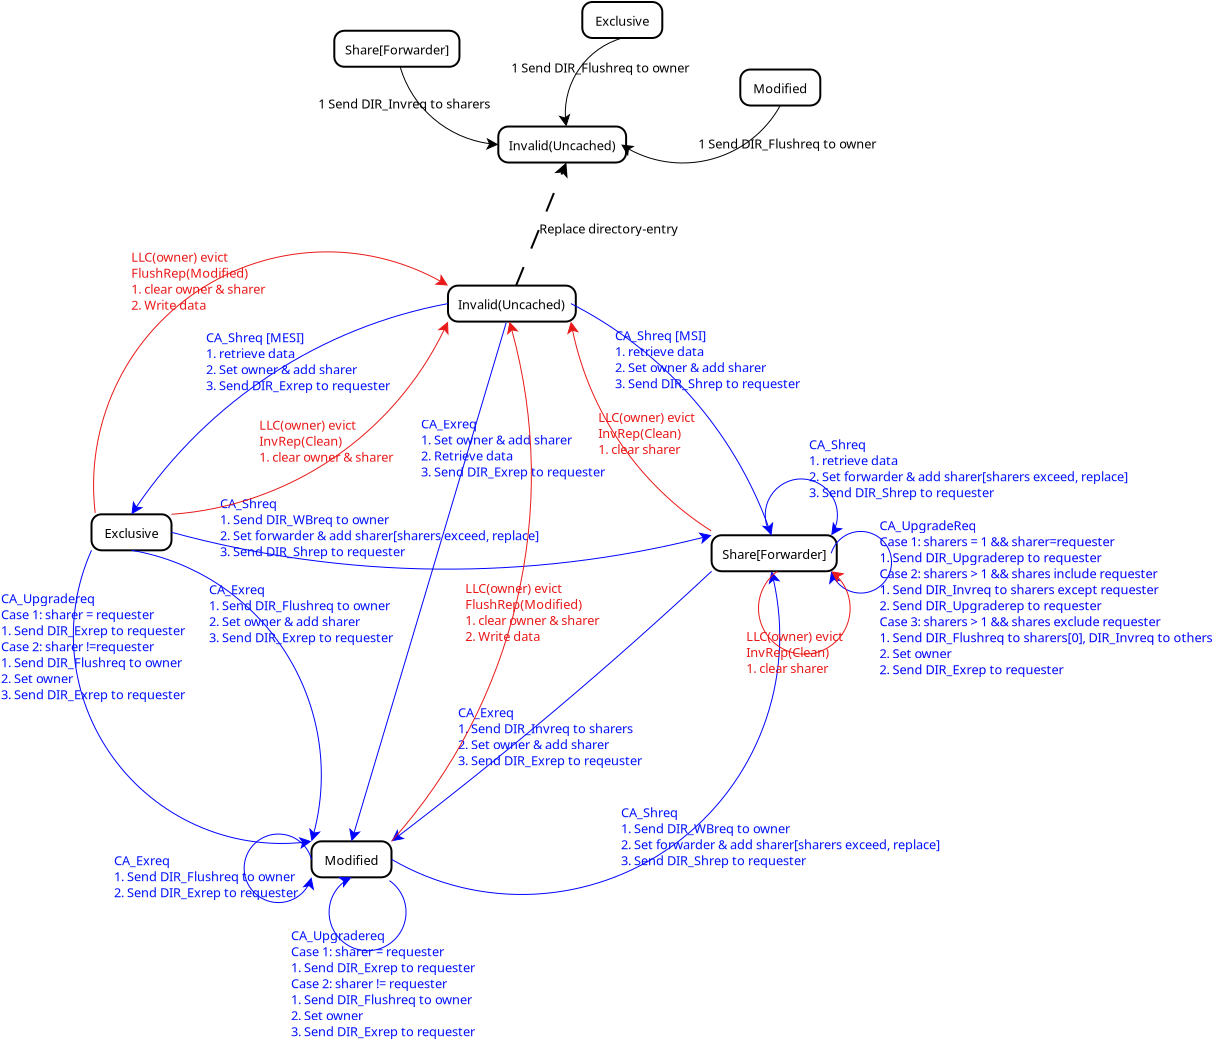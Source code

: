 <?xml version="1.0" encoding="UTF-8"?>
<dia:diagram xmlns:dia="http://www.lysator.liu.se/~alla/dia/">
  <dia:layer name="背景" visible="true" active="true">
    <dia:object type="UML - State" version="0" id="O0">
      <dia:attribute name="obj_pos">
        <dia:point val="23.175,1.385"/>
      </dia:attribute>
      <dia:attribute name="obj_bb">
        <dia:rectangle val="23.125,1.335;29.37,3.235"/>
      </dia:attribute>
      <dia:attribute name="meta">
        <dia:composite type="dict"/>
      </dia:attribute>
      <dia:attribute name="elem_corner">
        <dia:point val="23.175,1.385"/>
      </dia:attribute>
      <dia:attribute name="elem_width">
        <dia:real val="6.145"/>
      </dia:attribute>
      <dia:attribute name="elem_height">
        <dia:real val="1.8"/>
      </dia:attribute>
      <dia:attribute name="line_colour">
        <dia:color val="#000000"/>
      </dia:attribute>
      <dia:attribute name="fill_colour">
        <dia:color val="#ffffff"/>
      </dia:attribute>
      <dia:attribute name="text">
        <dia:composite type="text">
          <dia:attribute name="string">
            <dia:string>#Invalid(Uncached)#</dia:string>
          </dia:attribute>
          <dia:attribute name="font">
            <dia:font family="sans" style="0" name="Helvetica"/>
          </dia:attribute>
          <dia:attribute name="height">
            <dia:real val="0.8"/>
          </dia:attribute>
          <dia:attribute name="pos">
            <dia:point val="26.247,2.525"/>
          </dia:attribute>
          <dia:attribute name="color">
            <dia:color val="#000000"/>
          </dia:attribute>
          <dia:attribute name="alignment">
            <dia:enum val="1"/>
          </dia:attribute>
        </dia:composite>
      </dia:attribute>
      <dia:attribute name="entry_action">
        <dia:string>##</dia:string>
      </dia:attribute>
      <dia:attribute name="do_action">
        <dia:string>##</dia:string>
      </dia:attribute>
      <dia:attribute name="exit_action">
        <dia:string>##</dia:string>
      </dia:attribute>
    </dia:object>
    <dia:object type="UML - State" version="0" id="O1">
      <dia:attribute name="obj_pos">
        <dia:point val="5.35,12.82"/>
      </dia:attribute>
      <dia:attribute name="obj_bb">
        <dia:rectangle val="5.3,12.77;9.4,14.67"/>
      </dia:attribute>
      <dia:attribute name="meta">
        <dia:composite type="dict"/>
      </dia:attribute>
      <dia:attribute name="elem_corner">
        <dia:point val="5.35,12.82"/>
      </dia:attribute>
      <dia:attribute name="elem_width">
        <dia:real val="4"/>
      </dia:attribute>
      <dia:attribute name="elem_height">
        <dia:real val="1.8"/>
      </dia:attribute>
      <dia:attribute name="line_colour">
        <dia:color val="#000000"/>
      </dia:attribute>
      <dia:attribute name="fill_colour">
        <dia:color val="#ffffff"/>
      </dia:attribute>
      <dia:attribute name="text">
        <dia:composite type="text">
          <dia:attribute name="string">
            <dia:string>#Exclusive#</dia:string>
          </dia:attribute>
          <dia:attribute name="font">
            <dia:font family="sans" style="0" name="Helvetica"/>
          </dia:attribute>
          <dia:attribute name="height">
            <dia:real val="0.8"/>
          </dia:attribute>
          <dia:attribute name="pos">
            <dia:point val="7.35,13.96"/>
          </dia:attribute>
          <dia:attribute name="color">
            <dia:color val="#000000"/>
          </dia:attribute>
          <dia:attribute name="alignment">
            <dia:enum val="1"/>
          </dia:attribute>
        </dia:composite>
      </dia:attribute>
      <dia:attribute name="entry_action">
        <dia:string>##</dia:string>
      </dia:attribute>
      <dia:attribute name="do_action">
        <dia:string>##</dia:string>
      </dia:attribute>
      <dia:attribute name="exit_action">
        <dia:string>##</dia:string>
      </dia:attribute>
    </dia:object>
    <dia:object type="UML - State" version="0" id="O2">
      <dia:attribute name="obj_pos">
        <dia:point val="16.35,29.17"/>
      </dia:attribute>
      <dia:attribute name="obj_bb">
        <dia:rectangle val="16.3,29.12;20.4,31.02"/>
      </dia:attribute>
      <dia:attribute name="meta">
        <dia:composite type="dict"/>
      </dia:attribute>
      <dia:attribute name="elem_corner">
        <dia:point val="16.35,29.17"/>
      </dia:attribute>
      <dia:attribute name="elem_width">
        <dia:real val="4"/>
      </dia:attribute>
      <dia:attribute name="elem_height">
        <dia:real val="1.8"/>
      </dia:attribute>
      <dia:attribute name="line_colour">
        <dia:color val="#000000"/>
      </dia:attribute>
      <dia:attribute name="fill_colour">
        <dia:color val="#ffffff"/>
      </dia:attribute>
      <dia:attribute name="text">
        <dia:composite type="text">
          <dia:attribute name="string">
            <dia:string>#Modified#</dia:string>
          </dia:attribute>
          <dia:attribute name="font">
            <dia:font family="sans" style="0" name="Helvetica"/>
          </dia:attribute>
          <dia:attribute name="height">
            <dia:real val="0.8"/>
          </dia:attribute>
          <dia:attribute name="pos">
            <dia:point val="18.35,30.31"/>
          </dia:attribute>
          <dia:attribute name="color">
            <dia:color val="#000000"/>
          </dia:attribute>
          <dia:attribute name="alignment">
            <dia:enum val="1"/>
          </dia:attribute>
        </dia:composite>
      </dia:attribute>
      <dia:attribute name="entry_action">
        <dia:string>##</dia:string>
      </dia:attribute>
      <dia:attribute name="do_action">
        <dia:string>##</dia:string>
      </dia:attribute>
      <dia:attribute name="exit_action">
        <dia:string>##</dia:string>
      </dia:attribute>
    </dia:object>
    <dia:object type="Standard - Text" version="1" id="O3">
      <dia:attribute name="obj_pos">
        <dia:point val="21.825,8.535"/>
      </dia:attribute>
      <dia:attribute name="obj_bb">
        <dia:rectangle val="21.825,7.895;30.848,11.068"/>
      </dia:attribute>
      <dia:attribute name="text">
        <dia:composite type="text">
          <dia:attribute name="string">
            <dia:string>#CA_Exreq
1. Set owner &amp; add sharer
2. Retrieve data
3. Send DIR_Exrep to requester#</dia:string>
          </dia:attribute>
          <dia:attribute name="font">
            <dia:font family="sans" style="0" name="Helvetica"/>
          </dia:attribute>
          <dia:attribute name="height">
            <dia:real val="0.8"/>
          </dia:attribute>
          <dia:attribute name="pos">
            <dia:point val="21.825,8.535"/>
          </dia:attribute>
          <dia:attribute name="color">
            <dia:color val="#0011ff"/>
          </dia:attribute>
          <dia:attribute name="alignment">
            <dia:enum val="0"/>
          </dia:attribute>
        </dia:composite>
      </dia:attribute>
      <dia:attribute name="valign">
        <dia:enum val="3"/>
      </dia:attribute>
    </dia:object>
    <dia:object type="UML - State" version="0" id="O4">
      <dia:attribute name="obj_pos">
        <dia:point val="36.355,13.867"/>
      </dia:attribute>
      <dia:attribute name="obj_bb">
        <dia:rectangle val="36.305,13.818;42.388,15.717"/>
      </dia:attribute>
      <dia:attribute name="meta">
        <dia:composite type="dict"/>
      </dia:attribute>
      <dia:attribute name="elem_corner">
        <dia:point val="36.355,13.867"/>
      </dia:attribute>
      <dia:attribute name="elem_width">
        <dia:real val="5.982"/>
      </dia:attribute>
      <dia:attribute name="elem_height">
        <dia:real val="1.8"/>
      </dia:attribute>
      <dia:attribute name="line_colour">
        <dia:color val="#000000"/>
      </dia:attribute>
      <dia:attribute name="fill_colour">
        <dia:color val="#ffffff"/>
      </dia:attribute>
      <dia:attribute name="text">
        <dia:composite type="text">
          <dia:attribute name="string">
            <dia:string>#Share[Forwarder]#</dia:string>
          </dia:attribute>
          <dia:attribute name="font">
            <dia:font family="sans" style="0" name="Helvetica"/>
          </dia:attribute>
          <dia:attribute name="height">
            <dia:real val="0.8"/>
          </dia:attribute>
          <dia:attribute name="pos">
            <dia:point val="39.346,15.008"/>
          </dia:attribute>
          <dia:attribute name="color">
            <dia:color val="#000000"/>
          </dia:attribute>
          <dia:attribute name="alignment">
            <dia:enum val="1"/>
          </dia:attribute>
        </dia:composite>
      </dia:attribute>
      <dia:attribute name="entry_action">
        <dia:string>##</dia:string>
      </dia:attribute>
      <dia:attribute name="do_action">
        <dia:string>##</dia:string>
      </dia:attribute>
      <dia:attribute name="exit_action">
        <dia:string>##</dia:string>
      </dia:attribute>
    </dia:object>
    <dia:object type="Standard - Line" version="0" id="O5">
      <dia:attribute name="obj_pos">
        <dia:point val="25.969,3.234"/>
      </dia:attribute>
      <dia:attribute name="obj_bb">
        <dia:rectangle val="18.213,3.203;26.0,29.224"/>
      </dia:attribute>
      <dia:attribute name="conn_endpoints">
        <dia:point val="25.969,3.234"/>
        <dia:point val="18.35,29.17"/>
      </dia:attribute>
      <dia:attribute name="numcp">
        <dia:int val="1"/>
      </dia:attribute>
      <dia:attribute name="line_color">
        <dia:color val="#0004ff"/>
      </dia:attribute>
      <dia:attribute name="line_width">
        <dia:real val="0.05"/>
      </dia:attribute>
      <dia:attribute name="end_arrow">
        <dia:enum val="22"/>
      </dia:attribute>
      <dia:attribute name="end_arrow_length">
        <dia:real val="0.5"/>
      </dia:attribute>
      <dia:attribute name="end_arrow_width">
        <dia:real val="0.5"/>
      </dia:attribute>
      <dia:connections>
        <dia:connection handle="0" to="O0" connection="8"/>
        <dia:connection handle="1" to="O2" connection="1"/>
      </dia:connections>
    </dia:object>
    <dia:object type="Standard - Arc" version="0" id="O6">
      <dia:attribute name="obj_pos">
        <dia:point val="7.35,14.62"/>
      </dia:attribute>
      <dia:attribute name="obj_bb">
        <dia:rectangle val="7.316,14.586;16.867,29.204"/>
      </dia:attribute>
      <dia:attribute name="conn_endpoints">
        <dia:point val="7.35,14.62"/>
        <dia:point val="16.35,29.17"/>
      </dia:attribute>
      <dia:attribute name="arc_color">
        <dia:color val="#0004ff"/>
      </dia:attribute>
      <dia:attribute name="curve_distance">
        <dia:real val="-3.865"/>
      </dia:attribute>
      <dia:attribute name="line_width">
        <dia:real val="0.05"/>
      </dia:attribute>
      <dia:attribute name="end_arrow">
        <dia:enum val="22"/>
      </dia:attribute>
      <dia:attribute name="end_arrow_length">
        <dia:real val="0.5"/>
      </dia:attribute>
      <dia:attribute name="end_arrow_width">
        <dia:real val="0.5"/>
      </dia:attribute>
      <dia:connections>
        <dia:connection handle="0" to="O1" connection="6"/>
        <dia:connection handle="1" to="O2" connection="0"/>
      </dia:connections>
    </dia:object>
    <dia:object type="Standard - Text" version="1" id="O7">
      <dia:attribute name="obj_pos">
        <dia:point val="11.225,16.812"/>
      </dia:attribute>
      <dia:attribute name="obj_bb">
        <dia:rectangle val="11.225,16.172;20.247,19.345"/>
      </dia:attribute>
      <dia:attribute name="text">
        <dia:composite type="text">
          <dia:attribute name="string">
            <dia:string>#CA_Exreq
1. Send DIR_Flushreq to owner
2. Set owner &amp; add sharer
3. Send DIR_Exrep to requester#</dia:string>
          </dia:attribute>
          <dia:attribute name="font">
            <dia:font family="sans" style="0" name="Helvetica"/>
          </dia:attribute>
          <dia:attribute name="height">
            <dia:real val="0.8"/>
          </dia:attribute>
          <dia:attribute name="pos">
            <dia:point val="11.225,16.812"/>
          </dia:attribute>
          <dia:attribute name="color">
            <dia:color val="#0011ff"/>
          </dia:attribute>
          <dia:attribute name="alignment">
            <dia:enum val="0"/>
          </dia:attribute>
        </dia:composite>
      </dia:attribute>
      <dia:attribute name="valign">
        <dia:enum val="3"/>
      </dia:attribute>
    </dia:object>
    <dia:object type="Standard - Arc" version="0" id="O8">
      <dia:attribute name="obj_pos">
        <dia:point val="16.35,30.07"/>
      </dia:attribute>
      <dia:attribute name="obj_bb">
        <dia:rectangle val="12.957,28.781;16.485,32.259"/>
      </dia:attribute>
      <dia:attribute name="conn_endpoints">
        <dia:point val="16.35,30.07"/>
        <dia:point val="16.35,30.97"/>
      </dia:attribute>
      <dia:attribute name="arc_color">
        <dia:color val="#0004ff"/>
      </dia:attribute>
      <dia:attribute name="curve_distance">
        <dia:real val="3.367"/>
      </dia:attribute>
      <dia:attribute name="line_width">
        <dia:real val="0.05"/>
      </dia:attribute>
      <dia:attribute name="end_arrow">
        <dia:enum val="22"/>
      </dia:attribute>
      <dia:attribute name="end_arrow_length">
        <dia:real val="0.5"/>
      </dia:attribute>
      <dia:attribute name="end_arrow_width">
        <dia:real val="0.5"/>
      </dia:attribute>
      <dia:connections>
        <dia:connection handle="0" to="O2" connection="3"/>
        <dia:connection handle="1" to="O2" connection="5"/>
      </dia:connections>
    </dia:object>
    <dia:object type="Standard - Text" version="1" id="O9">
      <dia:attribute name="obj_pos">
        <dia:point val="6.475,30.363"/>
      </dia:attribute>
      <dia:attribute name="obj_bb">
        <dia:rectangle val="6.475,29.723;15.498,32.095"/>
      </dia:attribute>
      <dia:attribute name="text">
        <dia:composite type="text">
          <dia:attribute name="string">
            <dia:string>#CA_Exreq
1. Send DIR_Flushreq to owner
2. Send DIR_Exrep to requester#</dia:string>
          </dia:attribute>
          <dia:attribute name="font">
            <dia:font family="sans" style="0" name="Helvetica"/>
          </dia:attribute>
          <dia:attribute name="height">
            <dia:real val="0.8"/>
          </dia:attribute>
          <dia:attribute name="pos">
            <dia:point val="6.475,30.363"/>
          </dia:attribute>
          <dia:attribute name="color">
            <dia:color val="#0011ff"/>
          </dia:attribute>
          <dia:attribute name="alignment">
            <dia:enum val="0"/>
          </dia:attribute>
        </dia:composite>
      </dia:attribute>
      <dia:attribute name="valign">
        <dia:enum val="3"/>
      </dia:attribute>
    </dia:object>
    <dia:object type="Standard - Arc" version="0" id="O10">
      <dia:attribute name="obj_pos">
        <dia:point val="36.355,15.668"/>
      </dia:attribute>
      <dia:attribute name="obj_bb">
        <dia:rectangle val="20.315,15.632;36.39,29.205"/>
      </dia:attribute>
      <dia:attribute name="conn_endpoints">
        <dia:point val="36.355,15.668"/>
        <dia:point val="20.35,29.17"/>
      </dia:attribute>
      <dia:attribute name="arc_color">
        <dia:color val="#0004ff"/>
      </dia:attribute>
      <dia:attribute name="curve_distance">
        <dia:real val="-0.264"/>
      </dia:attribute>
      <dia:attribute name="line_width">
        <dia:real val="0.05"/>
      </dia:attribute>
      <dia:attribute name="end_arrow">
        <dia:enum val="22"/>
      </dia:attribute>
      <dia:attribute name="end_arrow_length">
        <dia:real val="0.5"/>
      </dia:attribute>
      <dia:attribute name="end_arrow_width">
        <dia:real val="0.5"/>
      </dia:attribute>
      <dia:connections>
        <dia:connection handle="0" to="O4" connection="5"/>
        <dia:connection handle="1" to="O2" connection="2"/>
      </dia:connections>
    </dia:object>
    <dia:object type="Standard - Text" version="1" id="O11">
      <dia:attribute name="obj_pos">
        <dia:point val="23.675,22.962"/>
      </dia:attribute>
      <dia:attribute name="obj_bb">
        <dia:rectangle val="23.675,22.323;32.697,25.495"/>
      </dia:attribute>
      <dia:attribute name="text">
        <dia:composite type="text">
          <dia:attribute name="string">
            <dia:string>#CA_Exreq
1. Send DIR_Invreq to sharers
2. Set owner &amp; add sharer
3. Send DIR_Exrep to reqeuster#</dia:string>
          </dia:attribute>
          <dia:attribute name="font">
            <dia:font family="sans" style="0" name="Helvetica"/>
          </dia:attribute>
          <dia:attribute name="height">
            <dia:real val="0.8"/>
          </dia:attribute>
          <dia:attribute name="pos">
            <dia:point val="23.675,22.962"/>
          </dia:attribute>
          <dia:attribute name="color">
            <dia:color val="#0011ff"/>
          </dia:attribute>
          <dia:attribute name="alignment">
            <dia:enum val="0"/>
          </dia:attribute>
        </dia:composite>
      </dia:attribute>
      <dia:attribute name="valign">
        <dia:enum val="3"/>
      </dia:attribute>
    </dia:object>
    <dia:object type="Standard - Arc" version="0" id="O12">
      <dia:attribute name="obj_pos">
        <dia:point val="9.35,13.72"/>
      </dia:attribute>
      <dia:attribute name="obj_bb">
        <dia:rectangle val="9.325,13.695;36.38,15.588"/>
      </dia:attribute>
      <dia:attribute name="conn_endpoints">
        <dia:point val="9.35,13.72"/>
        <dia:point val="36.355,13.867"/>
      </dia:attribute>
      <dia:attribute name="arc_color">
        <dia:color val="#0004ff"/>
      </dia:attribute>
      <dia:attribute name="curve_distance">
        <dia:real val="1.769"/>
      </dia:attribute>
      <dia:attribute name="line_width">
        <dia:real val="0.05"/>
      </dia:attribute>
      <dia:attribute name="end_arrow">
        <dia:enum val="22"/>
      </dia:attribute>
      <dia:attribute name="end_arrow_length">
        <dia:real val="0.5"/>
      </dia:attribute>
      <dia:attribute name="end_arrow_width">
        <dia:real val="0.5"/>
      </dia:attribute>
      <dia:connections>
        <dia:connection handle="0" to="O1" connection="4"/>
        <dia:connection handle="1" to="O4" connection="0"/>
      </dia:connections>
    </dia:object>
    <dia:object type="Standard - Text" version="1" id="O13">
      <dia:attribute name="obj_pos">
        <dia:point val="11.775,12.512"/>
      </dia:attribute>
      <dia:attribute name="obj_bb">
        <dia:rectangle val="11.775,11.873;27.39,15.045"/>
      </dia:attribute>
      <dia:attribute name="text">
        <dia:composite type="text">
          <dia:attribute name="string">
            <dia:string>#CA_Shreq
1. Send DIR_WBreq to owner
2. Set forwarder &amp; add sharer[sharers exceed, replace]
3. Send DIR_Shrep to requester#</dia:string>
          </dia:attribute>
          <dia:attribute name="font">
            <dia:font family="sans" style="0" name="Helvetica"/>
          </dia:attribute>
          <dia:attribute name="height">
            <dia:real val="0.8"/>
          </dia:attribute>
          <dia:attribute name="pos">
            <dia:point val="11.775,12.512"/>
          </dia:attribute>
          <dia:attribute name="color">
            <dia:color val="#0011ff"/>
          </dia:attribute>
          <dia:attribute name="alignment">
            <dia:enum val="0"/>
          </dia:attribute>
        </dia:composite>
      </dia:attribute>
      <dia:attribute name="valign">
        <dia:enum val="3"/>
      </dia:attribute>
    </dia:object>
    <dia:object type="Standard - Arc" version="0" id="O14">
      <dia:attribute name="obj_pos">
        <dia:point val="20.35,30.07"/>
      </dia:attribute>
      <dia:attribute name="obj_bb">
        <dia:rectangle val="20.315,15.633;39.797,31.854"/>
      </dia:attribute>
      <dia:attribute name="conn_endpoints">
        <dia:point val="20.35,30.07"/>
        <dia:point val="39.346,15.668"/>
      </dia:attribute>
      <dia:attribute name="arc_color">
        <dia:color val="#0004ff"/>
      </dia:attribute>
      <dia:attribute name="curve_distance">
        <dia:real val="7.954"/>
      </dia:attribute>
      <dia:attribute name="line_width">
        <dia:real val="0.05"/>
      </dia:attribute>
      <dia:attribute name="end_arrow">
        <dia:enum val="22"/>
      </dia:attribute>
      <dia:attribute name="end_arrow_length">
        <dia:real val="0.5"/>
      </dia:attribute>
      <dia:attribute name="end_arrow_width">
        <dia:real val="0.5"/>
      </dia:attribute>
      <dia:connections>
        <dia:connection handle="0" to="O2" connection="4"/>
        <dia:connection handle="1" to="O4" connection="6"/>
      </dia:connections>
    </dia:object>
    <dia:object type="Standard - Text" version="1" id="O15">
      <dia:attribute name="obj_pos">
        <dia:point val="31.825,27.962"/>
      </dia:attribute>
      <dia:attribute name="obj_bb">
        <dia:rectangle val="31.825,27.323;47.44,30.495"/>
      </dia:attribute>
      <dia:attribute name="text">
        <dia:composite type="text">
          <dia:attribute name="string">
            <dia:string>#CA_Shreq
1. Send DIR_WBreq to owner
2. Set forwarder &amp; add sharer[sharers exceed, replace]
3. Send DIR_Shrep to requester#</dia:string>
          </dia:attribute>
          <dia:attribute name="font">
            <dia:font family="sans" style="0" name="Helvetica"/>
          </dia:attribute>
          <dia:attribute name="height">
            <dia:real val="0.8"/>
          </dia:attribute>
          <dia:attribute name="pos">
            <dia:point val="31.825,27.962"/>
          </dia:attribute>
          <dia:attribute name="color">
            <dia:color val="#0011ff"/>
          </dia:attribute>
          <dia:attribute name="alignment">
            <dia:enum val="0"/>
          </dia:attribute>
        </dia:composite>
      </dia:attribute>
      <dia:attribute name="valign">
        <dia:enum val="3"/>
      </dia:attribute>
    </dia:object>
    <dia:object type="Standard - Arc" version="0" id="O16">
      <dia:attribute name="obj_pos">
        <dia:point val="39.346,13.867"/>
      </dia:attribute>
      <dia:attribute name="obj_bb">
        <dia:rectangle val="39.012,11.027;42.933,13.893"/>
      </dia:attribute>
      <dia:attribute name="conn_endpoints">
        <dia:point val="39.346,13.867"/>
        <dia:point val="42.337,13.867"/>
      </dia:attribute>
      <dia:attribute name="arc_color">
        <dia:color val="#0004ff"/>
      </dia:attribute>
      <dia:attribute name="curve_distance">
        <dia:real val="-2.815"/>
      </dia:attribute>
      <dia:attribute name="line_width">
        <dia:real val="0.05"/>
      </dia:attribute>
      <dia:attribute name="end_arrow">
        <dia:enum val="22"/>
      </dia:attribute>
      <dia:attribute name="end_arrow_length">
        <dia:real val="0.5"/>
      </dia:attribute>
      <dia:attribute name="end_arrow_width">
        <dia:real val="0.5"/>
      </dia:attribute>
      <dia:connections>
        <dia:connection handle="0" to="O4" connection="1"/>
        <dia:connection handle="1" to="O4" connection="2"/>
      </dia:connections>
    </dia:object>
    <dia:object type="Standard - Text" version="1" id="O17">
      <dia:attribute name="obj_pos">
        <dia:point val="41.225,9.562"/>
      </dia:attribute>
      <dia:attribute name="obj_bb">
        <dia:rectangle val="41.225,8.922;56.84,12.095"/>
      </dia:attribute>
      <dia:attribute name="text">
        <dia:composite type="text">
          <dia:attribute name="string">
            <dia:string>#CA_Shreq
1. retrieve data
2. Set forwarder &amp; add sharer[sharers exceed, replace]
3. Send DIR_Shrep to requester#</dia:string>
          </dia:attribute>
          <dia:attribute name="font">
            <dia:font family="sans" style="0" name="Helvetica"/>
          </dia:attribute>
          <dia:attribute name="height">
            <dia:real val="0.8"/>
          </dia:attribute>
          <dia:attribute name="pos">
            <dia:point val="41.225,9.562"/>
          </dia:attribute>
          <dia:attribute name="color">
            <dia:color val="#0011ff"/>
          </dia:attribute>
          <dia:attribute name="alignment">
            <dia:enum val="0"/>
          </dia:attribute>
        </dia:composite>
      </dia:attribute>
      <dia:attribute name="valign">
        <dia:enum val="3"/>
      </dia:attribute>
    </dia:object>
    <dia:object type="Standard - Arc" version="0" id="O18">
      <dia:attribute name="obj_pos">
        <dia:point val="23.175,2.285"/>
      </dia:attribute>
      <dia:attribute name="obj_bb">
        <dia:rectangle val="7.315,2.25;23.21,12.855"/>
      </dia:attribute>
      <dia:attribute name="conn_endpoints">
        <dia:point val="23.175,2.285"/>
        <dia:point val="7.35,12.82"/>
      </dia:attribute>
      <dia:attribute name="arc_color">
        <dia:color val="#0004ff"/>
      </dia:attribute>
      <dia:attribute name="curve_distance">
        <dia:real val="1.948"/>
      </dia:attribute>
      <dia:attribute name="line_width">
        <dia:real val="0.05"/>
      </dia:attribute>
      <dia:attribute name="end_arrow">
        <dia:enum val="22"/>
      </dia:attribute>
      <dia:attribute name="end_arrow_length">
        <dia:real val="0.5"/>
      </dia:attribute>
      <dia:attribute name="end_arrow_width">
        <dia:real val="0.5"/>
      </dia:attribute>
      <dia:connections>
        <dia:connection handle="0" to="O0" connection="3"/>
        <dia:connection handle="1" to="O1" connection="1"/>
      </dia:connections>
    </dia:object>
    <dia:object type="Standard - Arc" version="0" id="O19">
      <dia:attribute name="obj_pos">
        <dia:point val="29.32,2.285"/>
      </dia:attribute>
      <dia:attribute name="obj_bb">
        <dia:rectangle val="29.285,2.25;39.44,13.903"/>
      </dia:attribute>
      <dia:attribute name="conn_endpoints">
        <dia:point val="29.32,2.285"/>
        <dia:point val="39.346,13.867"/>
      </dia:attribute>
      <dia:attribute name="arc_color">
        <dia:color val="#0004ff"/>
      </dia:attribute>
      <dia:attribute name="curve_distance">
        <dia:real val="-1.498"/>
      </dia:attribute>
      <dia:attribute name="line_width">
        <dia:real val="0.05"/>
      </dia:attribute>
      <dia:attribute name="end_arrow">
        <dia:enum val="22"/>
      </dia:attribute>
      <dia:attribute name="end_arrow_length">
        <dia:real val="0.5"/>
      </dia:attribute>
      <dia:attribute name="end_arrow_width">
        <dia:real val="0.5"/>
      </dia:attribute>
      <dia:connections>
        <dia:connection handle="0" to="O0" connection="4"/>
        <dia:connection handle="1" to="O4" connection="1"/>
      </dia:connections>
    </dia:object>
    <dia:object type="Standard - Text" version="1" id="O20">
      <dia:attribute name="obj_pos">
        <dia:point val="11.075,4.213"/>
      </dia:attribute>
      <dia:attribute name="obj_bb">
        <dia:rectangle val="11.075,3.572;20.098,6.745"/>
      </dia:attribute>
      <dia:attribute name="text">
        <dia:composite type="text">
          <dia:attribute name="string">
            <dia:string>#CA_Shreq [MESI]
1. retrieve data
2. Set owner &amp; add sharer
3. Send DIR_Exrep to requester#</dia:string>
          </dia:attribute>
          <dia:attribute name="font">
            <dia:font family="sans" style="0" name="Helvetica"/>
          </dia:attribute>
          <dia:attribute name="height">
            <dia:real val="0.8"/>
          </dia:attribute>
          <dia:attribute name="pos">
            <dia:point val="11.075,4.213"/>
          </dia:attribute>
          <dia:attribute name="color">
            <dia:color val="#0011ff"/>
          </dia:attribute>
          <dia:attribute name="alignment">
            <dia:enum val="0"/>
          </dia:attribute>
        </dia:composite>
      </dia:attribute>
      <dia:attribute name="valign">
        <dia:enum val="3"/>
      </dia:attribute>
    </dia:object>
    <dia:object type="Standard - Text" version="1" id="O21">
      <dia:attribute name="obj_pos">
        <dia:point val="31.525,4.112"/>
      </dia:attribute>
      <dia:attribute name="obj_bb">
        <dia:rectangle val="31.525,3.473;40.585,6.645"/>
      </dia:attribute>
      <dia:attribute name="text">
        <dia:composite type="text">
          <dia:attribute name="string">
            <dia:string>#CA_Shreq [MSI]
1. retrieve data
2. Set owner &amp; add sharer
3. Send DIR_Shrep to requester#</dia:string>
          </dia:attribute>
          <dia:attribute name="font">
            <dia:font family="sans" style="0" name="Helvetica"/>
          </dia:attribute>
          <dia:attribute name="height">
            <dia:real val="0.8"/>
          </dia:attribute>
          <dia:attribute name="pos">
            <dia:point val="31.525,4.112"/>
          </dia:attribute>
          <dia:attribute name="color">
            <dia:color val="#0011ff"/>
          </dia:attribute>
          <dia:attribute name="alignment">
            <dia:enum val="0"/>
          </dia:attribute>
        </dia:composite>
      </dia:attribute>
      <dia:attribute name="valign">
        <dia:enum val="3"/>
      </dia:attribute>
    </dia:object>
    <dia:object type="Standard - Arc" version="0" id="O22">
      <dia:attribute name="obj_pos">
        <dia:point val="20.25,31.137"/>
      </dia:attribute>
      <dia:attribute name="obj_bb">
        <dia:rectangle val="17.205,30.94;21.102,34.666"/>
      </dia:attribute>
      <dia:attribute name="conn_endpoints">
        <dia:point val="20.25,31.137"/>
        <dia:point val="18.35,30.97"/>
      </dia:attribute>
      <dia:attribute name="arc_color">
        <dia:color val="#0004ff"/>
      </dia:attribute>
      <dia:attribute name="curve_distance">
        <dia:real val="-3.593"/>
      </dia:attribute>
      <dia:attribute name="line_width">
        <dia:real val="0.05"/>
      </dia:attribute>
      <dia:attribute name="end_arrow">
        <dia:enum val="22"/>
      </dia:attribute>
      <dia:attribute name="end_arrow_length">
        <dia:real val="0.5"/>
      </dia:attribute>
      <dia:attribute name="end_arrow_width">
        <dia:real val="0.5"/>
      </dia:attribute>
      <dia:connections>
        <dia:connection handle="1" to="O2" connection="6"/>
      </dia:connections>
    </dia:object>
    <dia:object type="Standard - Arc" version="0" id="O23">
      <dia:attribute name="obj_pos">
        <dia:point val="5.35,14.62"/>
      </dia:attribute>
      <dia:attribute name="obj_bb">
        <dia:rectangle val="4.417,14.585;16.385,29.561"/>
      </dia:attribute>
      <dia:attribute name="conn_endpoints">
        <dia:point val="5.35,14.62"/>
        <dia:point val="16.35,29.17"/>
      </dia:attribute>
      <dia:attribute name="arc_color">
        <dia:color val="#0004ff"/>
      </dia:attribute>
      <dia:attribute name="curve_distance">
        <dia:real val="5.393"/>
      </dia:attribute>
      <dia:attribute name="line_width">
        <dia:real val="0.05"/>
      </dia:attribute>
      <dia:attribute name="end_arrow">
        <dia:enum val="22"/>
      </dia:attribute>
      <dia:attribute name="end_arrow_length">
        <dia:real val="0.5"/>
      </dia:attribute>
      <dia:attribute name="end_arrow_width">
        <dia:real val="0.5"/>
      </dia:attribute>
      <dia:connections>
        <dia:connection handle="0" to="O1" connection="5"/>
        <dia:connection handle="1" to="O2" connection="0"/>
      </dia:connections>
    </dia:object>
    <dia:object type="Standard - Text" version="1" id="O24">
      <dia:attribute name="obj_pos">
        <dia:point val="0.825,17.262"/>
      </dia:attribute>
      <dia:attribute name="obj_bb">
        <dia:rectangle val="0.825,16.622;9.848,22.195"/>
      </dia:attribute>
      <dia:attribute name="text">
        <dia:composite type="text">
          <dia:attribute name="string">
            <dia:string>#CA_Upgradereq
Case 1: sharer = requester
1. Send DIR_Exrep to requester
Case 2: sharer !=requester
1. Send DIR_Flushreq to owner
2. Set owner
3. Send DIR_Exrep to requester#</dia:string>
          </dia:attribute>
          <dia:attribute name="font">
            <dia:font family="sans" style="0" name="Helvetica"/>
          </dia:attribute>
          <dia:attribute name="height">
            <dia:real val="0.8"/>
          </dia:attribute>
          <dia:attribute name="pos">
            <dia:point val="0.825,17.262"/>
          </dia:attribute>
          <dia:attribute name="color">
            <dia:color val="#0011ff"/>
          </dia:attribute>
          <dia:attribute name="alignment">
            <dia:enum val="0"/>
          </dia:attribute>
        </dia:composite>
      </dia:attribute>
      <dia:attribute name="valign">
        <dia:enum val="3"/>
      </dia:attribute>
    </dia:object>
    <dia:object type="Standard - Text" version="1" id="O25">
      <dia:attribute name="obj_pos">
        <dia:point val="15.325,34.112"/>
      </dia:attribute>
      <dia:attribute name="obj_bb">
        <dia:rectangle val="15.325,33.472;24.348,39.045"/>
      </dia:attribute>
      <dia:attribute name="text">
        <dia:composite type="text">
          <dia:attribute name="string">
            <dia:string>#CA_Upgradereq
Case 1: sharer = requester
1. Send DIR_Exrep to requester
Case 2: sharer != requester
1. Send DIR_Flushreq to owner
2. Set owner
3. Send DIR_Exrep to requester#</dia:string>
          </dia:attribute>
          <dia:attribute name="font">
            <dia:font family="sans" style="0" name="Helvetica"/>
          </dia:attribute>
          <dia:attribute name="height">
            <dia:real val="0.8"/>
          </dia:attribute>
          <dia:attribute name="pos">
            <dia:point val="15.325,34.112"/>
          </dia:attribute>
          <dia:attribute name="color">
            <dia:color val="#0011ff"/>
          </dia:attribute>
          <dia:attribute name="alignment">
            <dia:enum val="0"/>
          </dia:attribute>
        </dia:composite>
      </dia:attribute>
      <dia:attribute name="valign">
        <dia:enum val="3"/>
      </dia:attribute>
    </dia:object>
    <dia:object type="Standard - Arc" version="0" id="O26">
      <dia:attribute name="obj_pos">
        <dia:point val="42.337,14.768"/>
      </dia:attribute>
      <dia:attribute name="obj_bb">
        <dia:rectangle val="42.224,13.651;45.377,16.784"/>
      </dia:attribute>
      <dia:attribute name="conn_endpoints">
        <dia:point val="42.337,14.768"/>
        <dia:point val="42.337,15.668"/>
      </dia:attribute>
      <dia:attribute name="arc_color">
        <dia:color val="#0004ff"/>
      </dia:attribute>
      <dia:attribute name="curve_distance">
        <dia:real val="-3.015"/>
      </dia:attribute>
      <dia:attribute name="line_width">
        <dia:real val="0.05"/>
      </dia:attribute>
      <dia:attribute name="end_arrow">
        <dia:enum val="22"/>
      </dia:attribute>
      <dia:attribute name="end_arrow_length">
        <dia:real val="0.5"/>
      </dia:attribute>
      <dia:attribute name="end_arrow_width">
        <dia:real val="0.5"/>
      </dia:attribute>
      <dia:connections>
        <dia:connection handle="0" to="O4" connection="4"/>
        <dia:connection handle="1" to="O4" connection="7"/>
      </dia:connections>
    </dia:object>
    <dia:object type="Standard - Text" version="1" id="O27">
      <dia:attribute name="obj_pos">
        <dia:point val="44.75,13.613"/>
      </dia:attribute>
      <dia:attribute name="obj_bb">
        <dia:rectangle val="44.75,12.973;61.185,20.945"/>
      </dia:attribute>
      <dia:attribute name="text">
        <dia:composite type="text">
          <dia:attribute name="string">
            <dia:string>#CA_UpgradeReq
Case 1: sharers = 1 &amp;&amp; sharer=requester
1. Send DIR_Upgraderep to requester
Case 2: sharers &gt; 1 &amp;&amp; shares include requester
1. Send DIR_Invreq to sharers except requester
2. Send DIR_Upgraderep to requester
Case 3: sharers &gt; 1 &amp;&amp; shares exclude requester
1. Send DIR_Flushreq to sharers[0], DIR_Invreq to others
2. Set owner
2. Send DIR_Exrep to requester#</dia:string>
          </dia:attribute>
          <dia:attribute name="font">
            <dia:font family="sans" style="0" name="Helvetica"/>
          </dia:attribute>
          <dia:attribute name="height">
            <dia:real val="0.8"/>
          </dia:attribute>
          <dia:attribute name="pos">
            <dia:point val="44.75,13.613"/>
          </dia:attribute>
          <dia:attribute name="color">
            <dia:color val="#0004ff"/>
          </dia:attribute>
          <dia:attribute name="alignment">
            <dia:enum val="0"/>
          </dia:attribute>
        </dia:composite>
      </dia:attribute>
      <dia:attribute name="valign">
        <dia:enum val="3"/>
      </dia:attribute>
    </dia:object>
    <dia:object type="Standard - Arc" version="0" id="O28">
      <dia:attribute name="obj_pos">
        <dia:point val="5.535,12.75"/>
      </dia:attribute>
      <dia:attribute name="obj_bb">
        <dia:rectangle val="5.429,-0.326;23.21,12.785"/>
      </dia:attribute>
      <dia:attribute name="conn_endpoints">
        <dia:point val="5.535,12.75"/>
        <dia:point val="23.175,1.385"/>
      </dia:attribute>
      <dia:attribute name="arc_color">
        <dia:color val="#ea1919"/>
      </dia:attribute>
      <dia:attribute name="curve_distance">
        <dia:real val="-6.552"/>
      </dia:attribute>
      <dia:attribute name="line_width">
        <dia:real val="0.05"/>
      </dia:attribute>
      <dia:attribute name="end_arrow">
        <dia:enum val="22"/>
      </dia:attribute>
      <dia:attribute name="end_arrow_length">
        <dia:real val="0.5"/>
      </dia:attribute>
      <dia:attribute name="end_arrow_width">
        <dia:real val="0.5"/>
      </dia:attribute>
      <dia:connections>
        <dia:connection handle="1" to="O0" connection="0"/>
      </dia:connections>
    </dia:object>
    <dia:object type="Standard - Arc" version="0" id="O29">
      <dia:attribute name="obj_pos">
        <dia:point val="9.35,12.82"/>
      </dia:attribute>
      <dia:attribute name="obj_bb">
        <dia:rectangle val="9.315,3.15;23.21,12.855"/>
      </dia:attribute>
      <dia:attribute name="conn_endpoints">
        <dia:point val="9.35,12.82"/>
        <dia:point val="23.175,3.185"/>
      </dia:attribute>
      <dia:attribute name="arc_color">
        <dia:color val="#ea1919"/>
      </dia:attribute>
      <dia:attribute name="curve_distance">
        <dia:real val="2.323"/>
      </dia:attribute>
      <dia:attribute name="line_width">
        <dia:real val="0.05"/>
      </dia:attribute>
      <dia:attribute name="end_arrow">
        <dia:enum val="22"/>
      </dia:attribute>
      <dia:attribute name="end_arrow_length">
        <dia:real val="0.5"/>
      </dia:attribute>
      <dia:attribute name="end_arrow_width">
        <dia:real val="0.5"/>
      </dia:attribute>
      <dia:connections>
        <dia:connection handle="0" to="O1" connection="2"/>
        <dia:connection handle="1" to="O0" connection="5"/>
      </dia:connections>
    </dia:object>
    <dia:object type="Standard - Arc" version="0" id="O30">
      <dia:attribute name="obj_pos">
        <dia:point val="39.645,15.668"/>
      </dia:attribute>
      <dia:attribute name="obj_bb">
        <dia:rectangle val="38.675,15.643;43.307,19.837"/>
      </dia:attribute>
      <dia:attribute name="conn_endpoints">
        <dia:point val="39.645,15.668"/>
        <dia:point val="42.337,15.668"/>
      </dia:attribute>
      <dia:attribute name="arc_color">
        <dia:color val="#ea1919"/>
      </dia:attribute>
      <dia:attribute name="curve_distance">
        <dia:real val="4.145"/>
      </dia:attribute>
      <dia:attribute name="line_width">
        <dia:real val="0.05"/>
      </dia:attribute>
      <dia:attribute name="end_arrow">
        <dia:enum val="22"/>
      </dia:attribute>
      <dia:attribute name="end_arrow_length">
        <dia:real val="0.5"/>
      </dia:attribute>
      <dia:attribute name="end_arrow_width">
        <dia:real val="0.5"/>
      </dia:attribute>
      <dia:connections>
        <dia:connection handle="0" to="O4" connection="6"/>
        <dia:connection handle="1" to="O4" connection="7"/>
      </dia:connections>
    </dia:object>
    <dia:object type="Standard - Arc" version="0" id="O31">
      <dia:attribute name="obj_pos">
        <dia:point val="36.335,13.65"/>
      </dia:attribute>
      <dia:attribute name="obj_bb">
        <dia:rectangle val="29.126,3.15;36.37,13.685"/>
      </dia:attribute>
      <dia:attribute name="conn_endpoints">
        <dia:point val="36.335,13.65"/>
        <dia:point val="29.32,3.185"/>
      </dia:attribute>
      <dia:attribute name="arc_color">
        <dia:color val="#ea1919"/>
      </dia:attribute>
      <dia:attribute name="curve_distance">
        <dia:real val="-1.325"/>
      </dia:attribute>
      <dia:attribute name="line_width">
        <dia:real val="0.05"/>
      </dia:attribute>
      <dia:attribute name="end_arrow">
        <dia:enum val="22"/>
      </dia:attribute>
      <dia:attribute name="end_arrow_length">
        <dia:real val="0.5"/>
      </dia:attribute>
      <dia:attribute name="end_arrow_width">
        <dia:real val="0.5"/>
      </dia:attribute>
      <dia:connections>
        <dia:connection handle="1" to="O0" connection="7"/>
      </dia:connections>
    </dia:object>
    <dia:object type="Standard - Arc" version="0" id="O32">
      <dia:attribute name="obj_pos">
        <dia:point val="20.35,29.17"/>
      </dia:attribute>
      <dia:attribute name="obj_bb">
        <dia:rectangle val="20.32,3.155;27.37,29.2"/>
      </dia:attribute>
      <dia:attribute name="conn_endpoints">
        <dia:point val="20.35,29.17"/>
        <dia:point val="26.247,3.185"/>
      </dia:attribute>
      <dia:attribute name="arc_color">
        <dia:color val="#ea1919"/>
      </dia:attribute>
      <dia:attribute name="curve_distance">
        <dia:real val="3.451"/>
      </dia:attribute>
      <dia:attribute name="line_width">
        <dia:real val="0.05"/>
      </dia:attribute>
      <dia:attribute name="end_arrow">
        <dia:enum val="22"/>
      </dia:attribute>
      <dia:attribute name="end_arrow_length">
        <dia:real val="0.5"/>
      </dia:attribute>
      <dia:attribute name="end_arrow_width">
        <dia:real val="0.5"/>
      </dia:attribute>
      <dia:connections>
        <dia:connection handle="0" to="O2" connection="2"/>
        <dia:connection handle="1" to="O0" connection="6"/>
      </dia:connections>
    </dia:object>
    <dia:object type="Standard - Text" version="1" id="O33">
      <dia:attribute name="obj_pos">
        <dia:point val="7.335,0.188"/>
      </dia:attribute>
      <dia:attribute name="obj_bb">
        <dia:rectangle val="7.335,-0.453;13.98,2.72"/>
      </dia:attribute>
      <dia:attribute name="text">
        <dia:composite type="text">
          <dia:attribute name="string">
            <dia:string>#LLC(owner) evict
FlushRep(Modified)
1. clear owner &amp; sharer
2. Write data#</dia:string>
          </dia:attribute>
          <dia:attribute name="font">
            <dia:font family="sans" style="0" name="Helvetica"/>
          </dia:attribute>
          <dia:attribute name="height">
            <dia:real val="0.8"/>
          </dia:attribute>
          <dia:attribute name="pos">
            <dia:point val="7.335,0.188"/>
          </dia:attribute>
          <dia:attribute name="color">
            <dia:color val="#ea1919"/>
          </dia:attribute>
          <dia:attribute name="alignment">
            <dia:enum val="0"/>
          </dia:attribute>
        </dia:composite>
      </dia:attribute>
      <dia:attribute name="valign">
        <dia:enum val="3"/>
      </dia:attribute>
    </dia:object>
    <dia:object type="Standard - Text" version="1" id="O34">
      <dia:attribute name="obj_pos">
        <dia:point val="13.74,8.588"/>
      </dia:attribute>
      <dia:attribute name="obj_bb">
        <dia:rectangle val="13.74,7.947;20.385,10.32"/>
      </dia:attribute>
      <dia:attribute name="text">
        <dia:composite type="text">
          <dia:attribute name="string">
            <dia:string>#LLC(owner) evict
InvRep(Clean)
1. clear owner &amp; sharer#</dia:string>
          </dia:attribute>
          <dia:attribute name="font">
            <dia:font family="sans" style="0" name="Helvetica"/>
          </dia:attribute>
          <dia:attribute name="height">
            <dia:real val="0.8"/>
          </dia:attribute>
          <dia:attribute name="pos">
            <dia:point val="13.74,8.588"/>
          </dia:attribute>
          <dia:attribute name="color">
            <dia:color val="#ea1919"/>
          </dia:attribute>
          <dia:attribute name="alignment">
            <dia:enum val="0"/>
          </dia:attribute>
        </dia:composite>
      </dia:attribute>
      <dia:attribute name="valign">
        <dia:enum val="3"/>
      </dia:attribute>
    </dia:object>
    <dia:object type="Standard - Text" version="1" id="O35">
      <dia:attribute name="obj_pos">
        <dia:point val="24.04,16.75"/>
      </dia:attribute>
      <dia:attribute name="obj_bb">
        <dia:rectangle val="24.04,16.11;30.685,19.282"/>
      </dia:attribute>
      <dia:attribute name="text">
        <dia:composite type="text">
          <dia:attribute name="string">
            <dia:string>#LLC(owner) evict
FlushRep(Modified)
1. clear owner &amp; sharer
2. Write data#</dia:string>
          </dia:attribute>
          <dia:attribute name="font">
            <dia:font family="sans" style="0" name="Helvetica"/>
          </dia:attribute>
          <dia:attribute name="height">
            <dia:real val="0.8"/>
          </dia:attribute>
          <dia:attribute name="pos">
            <dia:point val="24.04,16.75"/>
          </dia:attribute>
          <dia:attribute name="color">
            <dia:color val="#ea1919"/>
          </dia:attribute>
          <dia:attribute name="alignment">
            <dia:enum val="0"/>
          </dia:attribute>
        </dia:composite>
      </dia:attribute>
      <dia:attribute name="valign">
        <dia:enum val="3"/>
      </dia:attribute>
    </dia:object>
    <dia:object type="Standard - Text" version="1" id="O36">
      <dia:attribute name="obj_pos">
        <dia:point val="30.69,8.2"/>
      </dia:attribute>
      <dia:attribute name="obj_bb">
        <dia:rectangle val="30.69,7.56;35.463,9.932"/>
      </dia:attribute>
      <dia:attribute name="text">
        <dia:composite type="text">
          <dia:attribute name="string">
            <dia:string>#LLC(owner) evict
InvRep(Clean)
1. clear sharer#</dia:string>
          </dia:attribute>
          <dia:attribute name="font">
            <dia:font family="sans" style="0" name="Helvetica"/>
          </dia:attribute>
          <dia:attribute name="height">
            <dia:real val="0.8"/>
          </dia:attribute>
          <dia:attribute name="pos">
            <dia:point val="30.69,8.2"/>
          </dia:attribute>
          <dia:attribute name="color">
            <dia:color val="#ea1919"/>
          </dia:attribute>
          <dia:attribute name="alignment">
            <dia:enum val="0"/>
          </dia:attribute>
        </dia:composite>
      </dia:attribute>
      <dia:attribute name="valign">
        <dia:enum val="3"/>
      </dia:attribute>
    </dia:object>
    <dia:object type="Standard - Text" version="1" id="O37">
      <dia:attribute name="obj_pos">
        <dia:point val="38.09,19.15"/>
      </dia:attribute>
      <dia:attribute name="obj_bb">
        <dia:rectangle val="38.09,18.51;42.863,20.883"/>
      </dia:attribute>
      <dia:attribute name="text">
        <dia:composite type="text">
          <dia:attribute name="string">
            <dia:string>#LLC(owner) evict
InvRep(Clean)
1. clear sharer#</dia:string>
          </dia:attribute>
          <dia:attribute name="font">
            <dia:font family="sans" style="0" name="Helvetica"/>
          </dia:attribute>
          <dia:attribute name="height">
            <dia:real val="0.8"/>
          </dia:attribute>
          <dia:attribute name="pos">
            <dia:point val="38.09,19.15"/>
          </dia:attribute>
          <dia:attribute name="color">
            <dia:color val="#ea1919"/>
          </dia:attribute>
          <dia:attribute name="alignment">
            <dia:enum val="0"/>
          </dia:attribute>
        </dia:composite>
      </dia:attribute>
      <dia:attribute name="valign">
        <dia:enum val="3"/>
      </dia:attribute>
    </dia:object>
    <dia:object type="Standard - Line" version="0" id="O38">
      <dia:attribute name="obj_pos">
        <dia:point val="26.579,1.385"/>
      </dia:attribute>
      <dia:attribute name="obj_bb">
        <dia:rectangle val="26.514,-4.873;29.207,1.45"/>
      </dia:attribute>
      <dia:attribute name="conn_endpoints">
        <dia:point val="26.579,1.385"/>
        <dia:point val="29.094,-4.77"/>
      </dia:attribute>
      <dia:attribute name="numcp">
        <dia:int val="1"/>
      </dia:attribute>
      <dia:attribute name="line_width">
        <dia:real val="0.1"/>
      </dia:attribute>
      <dia:attribute name="line_style">
        <dia:enum val="1"/>
      </dia:attribute>
      <dia:attribute name="end_arrow">
        <dia:enum val="22"/>
      </dia:attribute>
      <dia:attribute name="end_arrow_length">
        <dia:real val="0.5"/>
      </dia:attribute>
      <dia:attribute name="end_arrow_width">
        <dia:real val="0.5"/>
      </dia:attribute>
      <dia:connections>
        <dia:connection handle="0" to="O0" connection="1"/>
        <dia:connection handle="1" to="O43" connection="6"/>
      </dia:connections>
    </dia:object>
    <dia:object type="Standard - Text" version="1" id="O39">
      <dia:attribute name="obj_pos">
        <dia:point val="27.735,-1.225"/>
      </dia:attribute>
      <dia:attribute name="obj_bb">
        <dia:rectangle val="27.735,-1.865;34.31,-1.093"/>
      </dia:attribute>
      <dia:attribute name="text">
        <dia:composite type="text">
          <dia:attribute name="string">
            <dia:string>#Replace directory-entry#</dia:string>
          </dia:attribute>
          <dia:attribute name="font">
            <dia:font family="sans" style="0" name="Helvetica"/>
          </dia:attribute>
          <dia:attribute name="height">
            <dia:real val="0.8"/>
          </dia:attribute>
          <dia:attribute name="pos">
            <dia:point val="27.735,-1.225"/>
          </dia:attribute>
          <dia:attribute name="color">
            <dia:color val="#000000"/>
          </dia:attribute>
          <dia:attribute name="alignment">
            <dia:enum val="0"/>
          </dia:attribute>
        </dia:composite>
      </dia:attribute>
      <dia:attribute name="valign">
        <dia:enum val="3"/>
      </dia:attribute>
    </dia:object>
    <dia:object type="UML - State" version="0" id="O40">
      <dia:attribute name="obj_pos">
        <dia:point val="29.89,-12.795"/>
      </dia:attribute>
      <dia:attribute name="obj_bb">
        <dia:rectangle val="29.84,-12.845;33.94,-10.945"/>
      </dia:attribute>
      <dia:attribute name="meta">
        <dia:composite type="dict"/>
      </dia:attribute>
      <dia:attribute name="elem_corner">
        <dia:point val="29.89,-12.795"/>
      </dia:attribute>
      <dia:attribute name="elem_width">
        <dia:real val="4"/>
      </dia:attribute>
      <dia:attribute name="elem_height">
        <dia:real val="1.8"/>
      </dia:attribute>
      <dia:attribute name="line_colour">
        <dia:color val="#000000"/>
      </dia:attribute>
      <dia:attribute name="fill_colour">
        <dia:color val="#ffffff"/>
      </dia:attribute>
      <dia:attribute name="text">
        <dia:composite type="text">
          <dia:attribute name="string">
            <dia:string>#Exclusive#</dia:string>
          </dia:attribute>
          <dia:attribute name="font">
            <dia:font family="sans" style="0" name="Helvetica"/>
          </dia:attribute>
          <dia:attribute name="height">
            <dia:real val="0.8"/>
          </dia:attribute>
          <dia:attribute name="pos">
            <dia:point val="31.89,-11.655"/>
          </dia:attribute>
          <dia:attribute name="color">
            <dia:color val="#000000"/>
          </dia:attribute>
          <dia:attribute name="alignment">
            <dia:enum val="1"/>
          </dia:attribute>
        </dia:composite>
      </dia:attribute>
      <dia:attribute name="entry_action">
        <dia:string>##</dia:string>
      </dia:attribute>
      <dia:attribute name="do_action">
        <dia:string>##</dia:string>
      </dia:attribute>
      <dia:attribute name="exit_action">
        <dia:string>##</dia:string>
      </dia:attribute>
    </dia:object>
    <dia:object type="UML - State" version="0" id="O41">
      <dia:attribute name="obj_pos">
        <dia:point val="37.79,-9.42"/>
      </dia:attribute>
      <dia:attribute name="obj_bb">
        <dia:rectangle val="37.74,-9.47;41.84,-7.57"/>
      </dia:attribute>
      <dia:attribute name="meta">
        <dia:composite type="dict"/>
      </dia:attribute>
      <dia:attribute name="elem_corner">
        <dia:point val="37.79,-9.42"/>
      </dia:attribute>
      <dia:attribute name="elem_width">
        <dia:real val="4"/>
      </dia:attribute>
      <dia:attribute name="elem_height">
        <dia:real val="1.8"/>
      </dia:attribute>
      <dia:attribute name="line_colour">
        <dia:color val="#000000"/>
      </dia:attribute>
      <dia:attribute name="fill_colour">
        <dia:color val="#ffffff"/>
      </dia:attribute>
      <dia:attribute name="text">
        <dia:composite type="text">
          <dia:attribute name="string">
            <dia:string>#Modified#</dia:string>
          </dia:attribute>
          <dia:attribute name="font">
            <dia:font family="sans" style="0" name="Helvetica"/>
          </dia:attribute>
          <dia:attribute name="height">
            <dia:real val="0.8"/>
          </dia:attribute>
          <dia:attribute name="pos">
            <dia:point val="39.79,-8.28"/>
          </dia:attribute>
          <dia:attribute name="color">
            <dia:color val="#000000"/>
          </dia:attribute>
          <dia:attribute name="alignment">
            <dia:enum val="1"/>
          </dia:attribute>
        </dia:composite>
      </dia:attribute>
      <dia:attribute name="entry_action">
        <dia:string>##</dia:string>
      </dia:attribute>
      <dia:attribute name="do_action">
        <dia:string>##</dia:string>
      </dia:attribute>
      <dia:attribute name="exit_action">
        <dia:string>##</dia:string>
      </dia:attribute>
    </dia:object>
    <dia:object type="UML - State" version="0" id="O42">
      <dia:attribute name="obj_pos">
        <dia:point val="17.49,-11.357"/>
      </dia:attribute>
      <dia:attribute name="obj_bb">
        <dia:rectangle val="17.44,-11.408;23.523,-9.508"/>
      </dia:attribute>
      <dia:attribute name="meta">
        <dia:composite type="dict"/>
      </dia:attribute>
      <dia:attribute name="elem_corner">
        <dia:point val="17.49,-11.357"/>
      </dia:attribute>
      <dia:attribute name="elem_width">
        <dia:real val="5.982"/>
      </dia:attribute>
      <dia:attribute name="elem_height">
        <dia:real val="1.8"/>
      </dia:attribute>
      <dia:attribute name="line_colour">
        <dia:color val="#000000"/>
      </dia:attribute>
      <dia:attribute name="fill_colour">
        <dia:color val="#ffffff"/>
      </dia:attribute>
      <dia:attribute name="text">
        <dia:composite type="text">
          <dia:attribute name="string">
            <dia:string>#Share[Forwarder]#</dia:string>
          </dia:attribute>
          <dia:attribute name="font">
            <dia:font family="sans" style="0" name="Helvetica"/>
          </dia:attribute>
          <dia:attribute name="height">
            <dia:real val="0.8"/>
          </dia:attribute>
          <dia:attribute name="pos">
            <dia:point val="20.481,-10.217"/>
          </dia:attribute>
          <dia:attribute name="color">
            <dia:color val="#000000"/>
          </dia:attribute>
          <dia:attribute name="alignment">
            <dia:enum val="1"/>
          </dia:attribute>
        </dia:composite>
      </dia:attribute>
      <dia:attribute name="entry_action">
        <dia:string>##</dia:string>
      </dia:attribute>
      <dia:attribute name="do_action">
        <dia:string>##</dia:string>
      </dia:attribute>
      <dia:attribute name="exit_action">
        <dia:string>##</dia:string>
      </dia:attribute>
    </dia:object>
    <dia:object type="UML - State" version="0" id="O43">
      <dia:attribute name="obj_pos">
        <dia:point val="25.69,-6.57"/>
      </dia:attribute>
      <dia:attribute name="obj_bb">
        <dia:rectangle val="25.64,-6.62;31.885,-4.72"/>
      </dia:attribute>
      <dia:attribute name="meta">
        <dia:composite type="dict"/>
      </dia:attribute>
      <dia:attribute name="elem_corner">
        <dia:point val="25.69,-6.57"/>
      </dia:attribute>
      <dia:attribute name="elem_width">
        <dia:real val="6.145"/>
      </dia:attribute>
      <dia:attribute name="elem_height">
        <dia:real val="1.8"/>
      </dia:attribute>
      <dia:attribute name="line_colour">
        <dia:color val="#000000"/>
      </dia:attribute>
      <dia:attribute name="fill_colour">
        <dia:color val="#ffffff"/>
      </dia:attribute>
      <dia:attribute name="text">
        <dia:composite type="text">
          <dia:attribute name="string">
            <dia:string>#Invalid(Uncached)#</dia:string>
          </dia:attribute>
          <dia:attribute name="font">
            <dia:font family="sans" style="0" name="Helvetica"/>
          </dia:attribute>
          <dia:attribute name="height">
            <dia:real val="0.8"/>
          </dia:attribute>
          <dia:attribute name="pos">
            <dia:point val="28.763,-5.43"/>
          </dia:attribute>
          <dia:attribute name="color">
            <dia:color val="#000000"/>
          </dia:attribute>
          <dia:attribute name="alignment">
            <dia:enum val="1"/>
          </dia:attribute>
        </dia:composite>
      </dia:attribute>
      <dia:attribute name="entry_action">
        <dia:string>##</dia:string>
      </dia:attribute>
      <dia:attribute name="do_action">
        <dia:string>##</dia:string>
      </dia:attribute>
      <dia:attribute name="exit_action">
        <dia:string>##</dia:string>
      </dia:attribute>
    </dia:object>
    <dia:object type="Standard - Arc" version="0" id="O44">
      <dia:attribute name="obj_pos">
        <dia:point val="20.78,-9.557"/>
      </dia:attribute>
      <dia:attribute name="obj_bb">
        <dia:rectangle val="20.745,-9.593;25.725,-5.396"/>
      </dia:attribute>
      <dia:attribute name="conn_endpoints">
        <dia:point val="20.78,-9.557"/>
        <dia:point val="25.69,-5.67"/>
      </dia:attribute>
      <dia:attribute name="curve_distance">
        <dia:real val="1"/>
      </dia:attribute>
      <dia:attribute name="line_width">
        <dia:real val="0.05"/>
      </dia:attribute>
      <dia:attribute name="end_arrow">
        <dia:enum val="22"/>
      </dia:attribute>
      <dia:attribute name="end_arrow_length">
        <dia:real val="0.5"/>
      </dia:attribute>
      <dia:attribute name="end_arrow_width">
        <dia:real val="0.5"/>
      </dia:attribute>
      <dia:connections>
        <dia:connection handle="0" to="O42" connection="6"/>
        <dia:connection handle="1" to="O43" connection="3"/>
      </dia:connections>
    </dia:object>
    <dia:object type="Standard - Arc" version="0" id="O45">
      <dia:attribute name="obj_pos">
        <dia:point val="31.89,-10.995"/>
      </dia:attribute>
      <dia:attribute name="obj_bb">
        <dia:rectangle val="28.691,-11.03;31.925,-6.536"/>
      </dia:attribute>
      <dia:attribute name="conn_endpoints">
        <dia:point val="31.89,-10.995"/>
        <dia:point val="29.094,-6.57"/>
      </dia:attribute>
      <dia:attribute name="curve_distance">
        <dia:real val="1"/>
      </dia:attribute>
      <dia:attribute name="line_width">
        <dia:real val="0.05"/>
      </dia:attribute>
      <dia:attribute name="end_arrow">
        <dia:enum val="22"/>
      </dia:attribute>
      <dia:attribute name="end_arrow_length">
        <dia:real val="0.5"/>
      </dia:attribute>
      <dia:attribute name="end_arrow_width">
        <dia:real val="0.5"/>
      </dia:attribute>
      <dia:connections>
        <dia:connection handle="0" to="O40" connection="6"/>
        <dia:connection handle="1" to="O43" connection="1"/>
      </dia:connections>
    </dia:object>
    <dia:object type="Standard - Arc" version="0" id="O46">
      <dia:attribute name="obj_pos">
        <dia:point val="39.79,-7.62"/>
      </dia:attribute>
      <dia:attribute name="obj_bb">
        <dia:rectangle val="31.805,-7.65;39.82,-4.722"/>
      </dia:attribute>
      <dia:attribute name="conn_endpoints">
        <dia:point val="39.79,-7.62"/>
        <dia:point val="31.835,-5.67"/>
      </dia:attribute>
      <dia:attribute name="curve_distance">
        <dia:real val="-1.789"/>
      </dia:attribute>
      <dia:attribute name="line_width">
        <dia:real val="0.05"/>
      </dia:attribute>
      <dia:attribute name="end_arrow">
        <dia:enum val="22"/>
      </dia:attribute>
      <dia:attribute name="end_arrow_length">
        <dia:real val="0.5"/>
      </dia:attribute>
      <dia:attribute name="end_arrow_width">
        <dia:real val="0.5"/>
      </dia:attribute>
      <dia:connections>
        <dia:connection handle="0" to="O41" connection="6"/>
        <dia:connection handle="1" to="O43" connection="4"/>
      </dia:connections>
    </dia:object>
    <dia:object type="Standard - Text" version="1" id="O47">
      <dia:attribute name="obj_pos">
        <dia:point val="16.685,-7.475"/>
      </dia:attribute>
      <dia:attribute name="obj_bb">
        <dia:rectangle val="16.685,-8.115;25.128,-7.343"/>
      </dia:attribute>
      <dia:attribute name="text">
        <dia:composite type="text">
          <dia:attribute name="string">
            <dia:string>#1 Send DIR_Invreq to sharers#</dia:string>
          </dia:attribute>
          <dia:attribute name="font">
            <dia:font family="sans" style="0" name="Helvetica"/>
          </dia:attribute>
          <dia:attribute name="height">
            <dia:real val="0.8"/>
          </dia:attribute>
          <dia:attribute name="pos">
            <dia:point val="16.685,-7.475"/>
          </dia:attribute>
          <dia:attribute name="color">
            <dia:color val="#000000"/>
          </dia:attribute>
          <dia:attribute name="alignment">
            <dia:enum val="0"/>
          </dia:attribute>
        </dia:composite>
      </dia:attribute>
      <dia:attribute name="valign">
        <dia:enum val="3"/>
      </dia:attribute>
    </dia:object>
    <dia:object type="Standard - Text" version="1" id="O48">
      <dia:attribute name="obj_pos">
        <dia:point val="26.34,-9.275"/>
      </dia:attribute>
      <dia:attribute name="obj_bb">
        <dia:rectangle val="26.34,-9.915;35.035,-9.143"/>
      </dia:attribute>
      <dia:attribute name="text">
        <dia:composite type="text">
          <dia:attribute name="string">
            <dia:string>#1 Send DIR_Flushreq to owner#</dia:string>
          </dia:attribute>
          <dia:attribute name="font">
            <dia:font family="sans" style="0" name="Helvetica"/>
          </dia:attribute>
          <dia:attribute name="height">
            <dia:real val="0.8"/>
          </dia:attribute>
          <dia:attribute name="pos">
            <dia:point val="26.34,-9.275"/>
          </dia:attribute>
          <dia:attribute name="color">
            <dia:color val="#000000"/>
          </dia:attribute>
          <dia:attribute name="alignment">
            <dia:enum val="0"/>
          </dia:attribute>
        </dia:composite>
      </dia:attribute>
      <dia:attribute name="valign">
        <dia:enum val="3"/>
      </dia:attribute>
    </dia:object>
    <dia:object type="Standard - Text" version="1" id="O49">
      <dia:attribute name="obj_pos">
        <dia:point val="35.69,-5.475"/>
      </dia:attribute>
      <dia:attribute name="obj_bb">
        <dia:rectangle val="35.69,-6.115;44.385,-5.343"/>
      </dia:attribute>
      <dia:attribute name="text">
        <dia:composite type="text">
          <dia:attribute name="string">
            <dia:string>#1 Send DIR_Flushreq to owner#</dia:string>
          </dia:attribute>
          <dia:attribute name="font">
            <dia:font family="sans" style="0" name="Helvetica"/>
          </dia:attribute>
          <dia:attribute name="height">
            <dia:real val="0.8"/>
          </dia:attribute>
          <dia:attribute name="pos">
            <dia:point val="35.69,-5.475"/>
          </dia:attribute>
          <dia:attribute name="color">
            <dia:color val="#000000"/>
          </dia:attribute>
          <dia:attribute name="alignment">
            <dia:enum val="0"/>
          </dia:attribute>
        </dia:composite>
      </dia:attribute>
      <dia:attribute name="valign">
        <dia:enum val="3"/>
      </dia:attribute>
    </dia:object>
  </dia:layer>
</dia:diagram>
